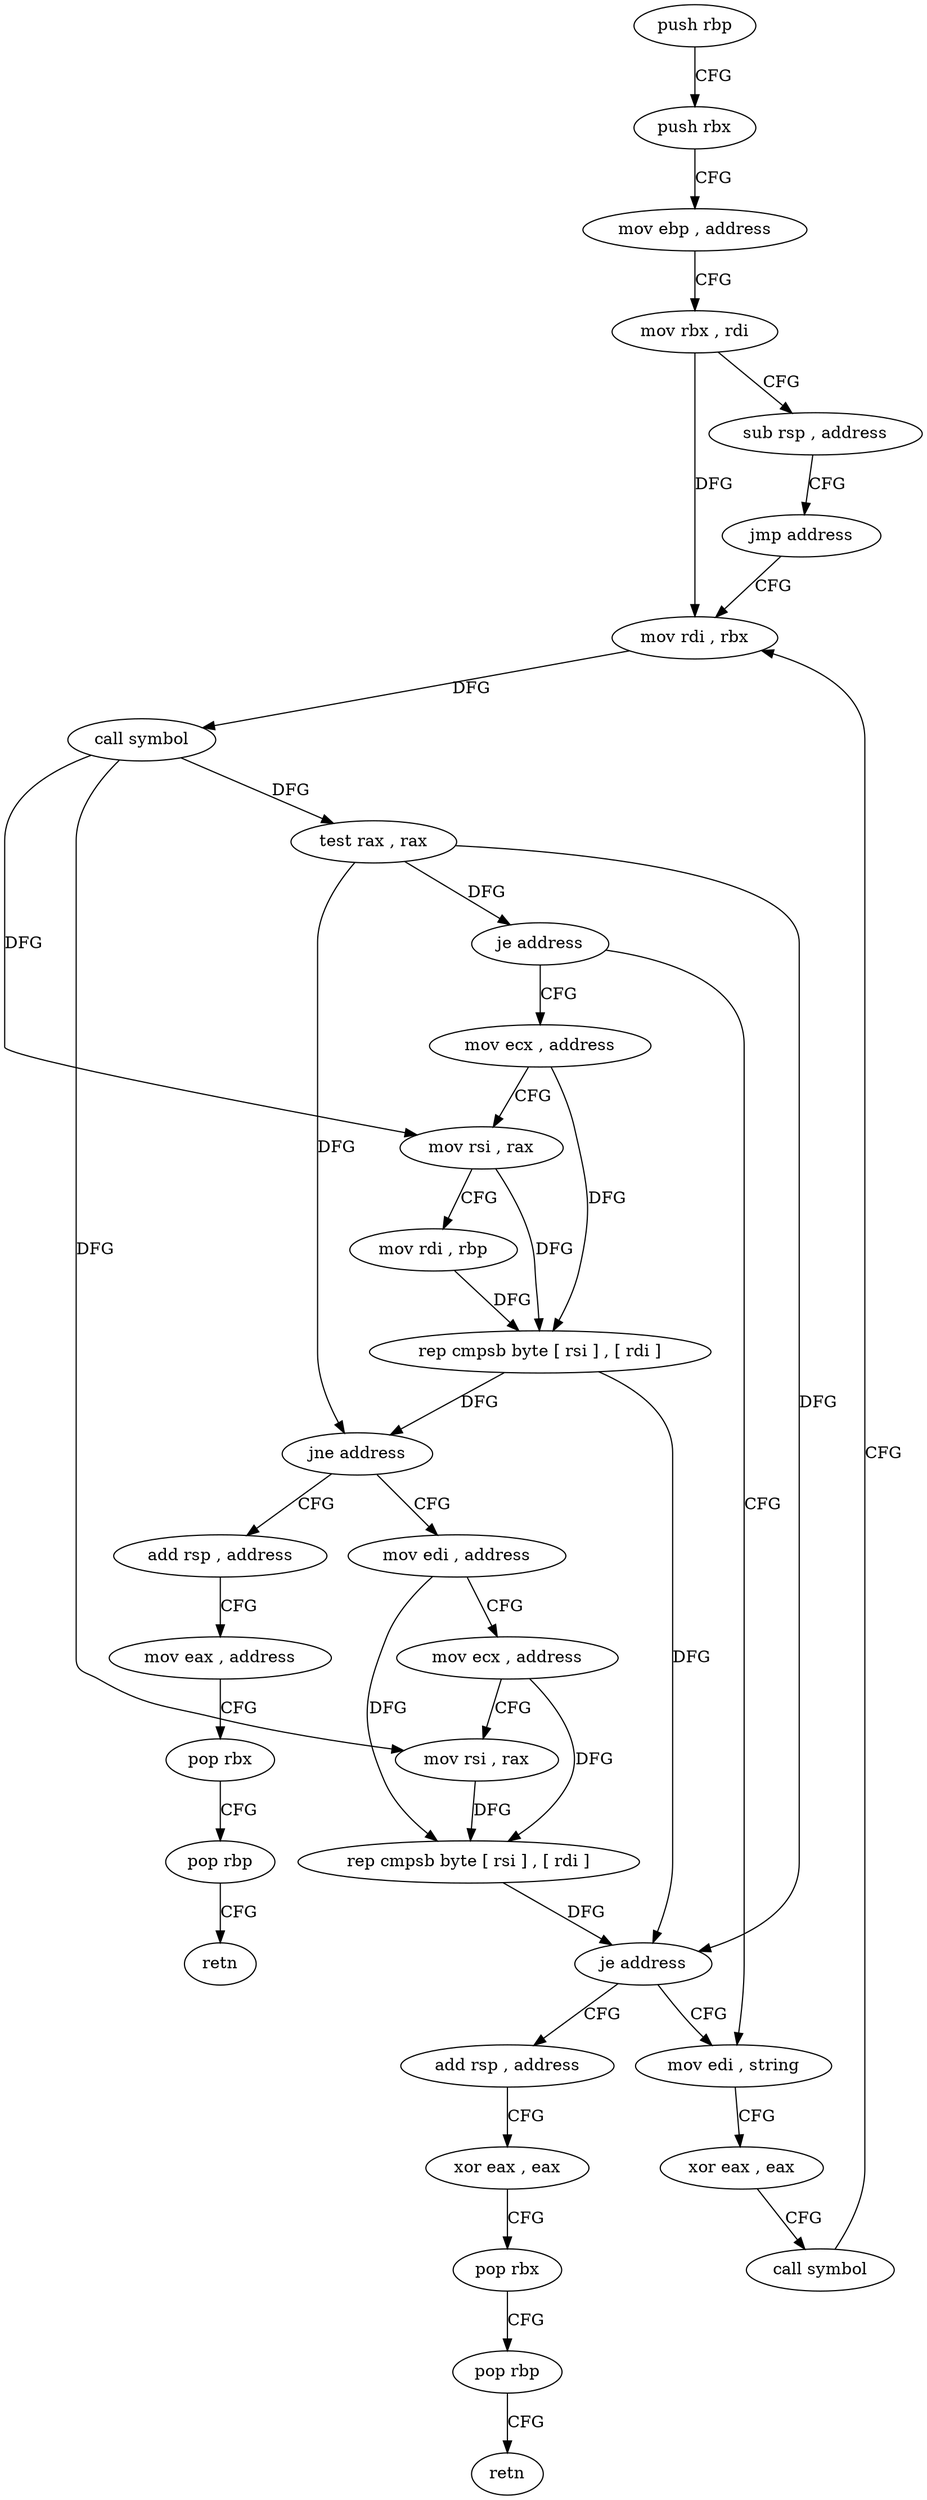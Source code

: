 digraph "func" {
"4215744" [label = "push rbp" ]
"4215745" [label = "push rbx" ]
"4215746" [label = "mov ebp , address" ]
"4215751" [label = "mov rbx , rdi" ]
"4215754" [label = "sub rsp , address" ]
"4215758" [label = "jmp address" ]
"4215789" [label = "mov rdi , rbx" ]
"4215792" [label = "call symbol" ]
"4215797" [label = "test rax , rax" ]
"4215800" [label = "je address" ]
"4215777" [label = "mov edi , string" ]
"4215802" [label = "mov ecx , address" ]
"4215782" [label = "xor eax , eax" ]
"4215784" [label = "call symbol" ]
"4215807" [label = "mov rsi , rax" ]
"4215810" [label = "mov rdi , rbp" ]
"4215813" [label = "rep cmpsb byte [ rsi ] , [ rdi ]" ]
"4215815" [label = "jne address" ]
"4215760" [label = "mov edi , address" ]
"4215817" [label = "add rsp , address" ]
"4215765" [label = "mov ecx , address" ]
"4215770" [label = "mov rsi , rax" ]
"4215773" [label = "rep cmpsb byte [ rsi ] , [ rdi ]" ]
"4215775" [label = "je address" ]
"4215832" [label = "add rsp , address" ]
"4215821" [label = "mov eax , address" ]
"4215826" [label = "pop rbx" ]
"4215827" [label = "pop rbp" ]
"4215828" [label = "retn" ]
"4215836" [label = "xor eax , eax" ]
"4215838" [label = "pop rbx" ]
"4215839" [label = "pop rbp" ]
"4215840" [label = "retn" ]
"4215744" -> "4215745" [ label = "CFG" ]
"4215745" -> "4215746" [ label = "CFG" ]
"4215746" -> "4215751" [ label = "CFG" ]
"4215751" -> "4215754" [ label = "CFG" ]
"4215751" -> "4215789" [ label = "DFG" ]
"4215754" -> "4215758" [ label = "CFG" ]
"4215758" -> "4215789" [ label = "CFG" ]
"4215789" -> "4215792" [ label = "DFG" ]
"4215792" -> "4215797" [ label = "DFG" ]
"4215792" -> "4215807" [ label = "DFG" ]
"4215792" -> "4215770" [ label = "DFG" ]
"4215797" -> "4215800" [ label = "DFG" ]
"4215797" -> "4215815" [ label = "DFG" ]
"4215797" -> "4215775" [ label = "DFG" ]
"4215800" -> "4215777" [ label = "CFG" ]
"4215800" -> "4215802" [ label = "CFG" ]
"4215777" -> "4215782" [ label = "CFG" ]
"4215802" -> "4215807" [ label = "CFG" ]
"4215802" -> "4215813" [ label = "DFG" ]
"4215782" -> "4215784" [ label = "CFG" ]
"4215784" -> "4215789" [ label = "CFG" ]
"4215807" -> "4215810" [ label = "CFG" ]
"4215807" -> "4215813" [ label = "DFG" ]
"4215810" -> "4215813" [ label = "DFG" ]
"4215813" -> "4215815" [ label = "DFG" ]
"4215813" -> "4215775" [ label = "DFG" ]
"4215815" -> "4215760" [ label = "CFG" ]
"4215815" -> "4215817" [ label = "CFG" ]
"4215760" -> "4215765" [ label = "CFG" ]
"4215760" -> "4215773" [ label = "DFG" ]
"4215817" -> "4215821" [ label = "CFG" ]
"4215765" -> "4215770" [ label = "CFG" ]
"4215765" -> "4215773" [ label = "DFG" ]
"4215770" -> "4215773" [ label = "DFG" ]
"4215773" -> "4215775" [ label = "DFG" ]
"4215775" -> "4215832" [ label = "CFG" ]
"4215775" -> "4215777" [ label = "CFG" ]
"4215832" -> "4215836" [ label = "CFG" ]
"4215821" -> "4215826" [ label = "CFG" ]
"4215826" -> "4215827" [ label = "CFG" ]
"4215827" -> "4215828" [ label = "CFG" ]
"4215836" -> "4215838" [ label = "CFG" ]
"4215838" -> "4215839" [ label = "CFG" ]
"4215839" -> "4215840" [ label = "CFG" ]
}
